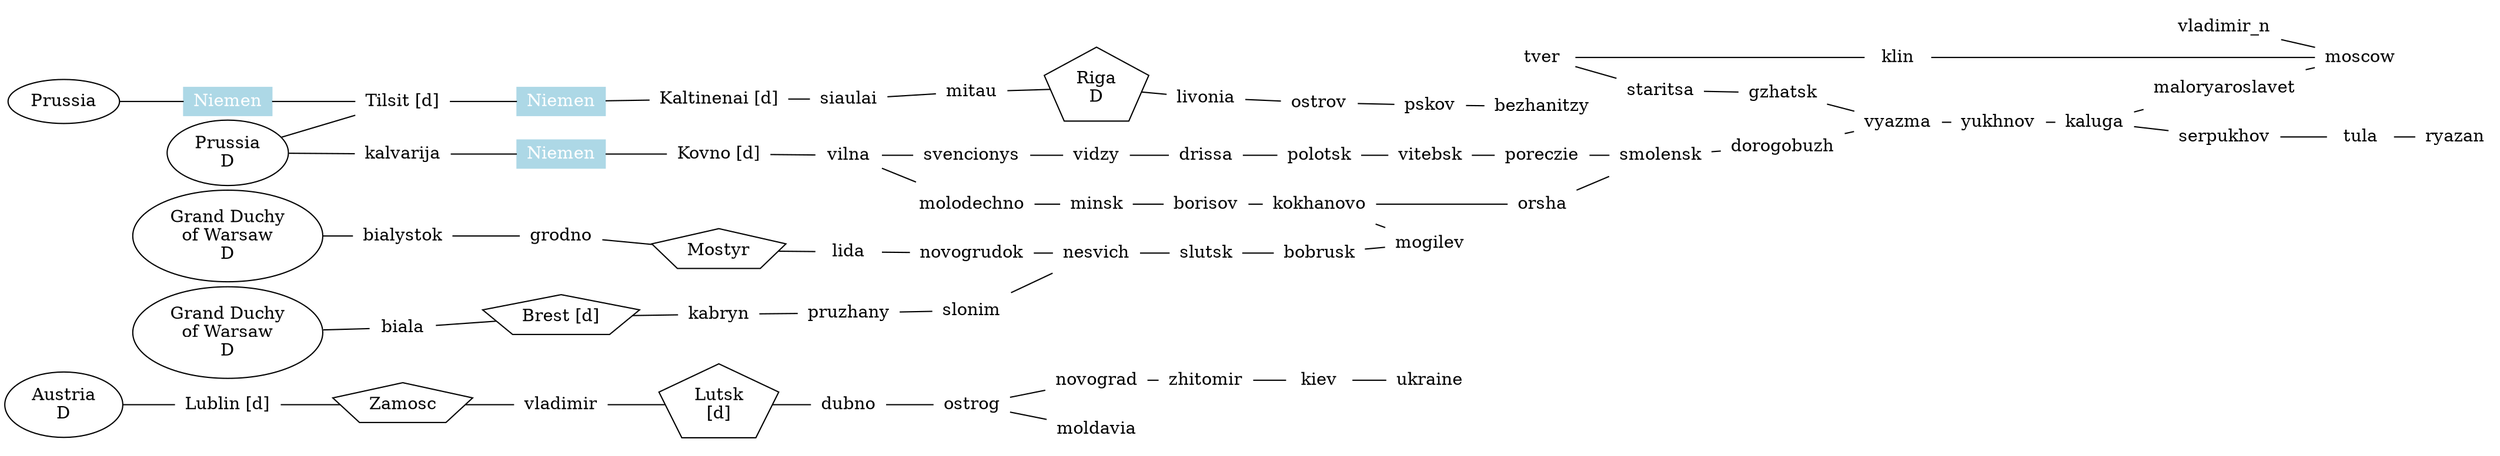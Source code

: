 
// dot1812/map.dot

strict graph {

  rankdir="LR";
  ordering="in";
  ranksep=0.05; // The rank separation, in inches. Default is 0.5.
  nodesep=0.05; // The node separation, in inches. Default is 0.25.

  node [shape=none];

  ostrog -- novograd -- zhitomir -- kiev -- ukraine;
  austria -- lublin -- zamosc -- vladimir -- lutsk -- dubno -- ostrog
    -- moldavia;
  warsaw_n -- bialystok -- grodno -- mostyr -- lida -- novogrudok -- nesvich
    -- slutsk -- bobrusk;
  warsaw_s -- biala -- brest -- kabryn -- pruzhany -- slonim -- nesvich;

  subgraph niemen_bridges {
    node [
      label="Niemen", shape=box, width=.8, height=.2,
      color=lightblue, fillcolor=lightblue, fontcolor=white, style=filled];
    n0; n1; n2;
  }

  prussia_n -- n0 -- tilsit -- n1 -- kaltinenai -- siaulai -- mitau;
  prussia_s -- tilsit;
  vladimir_n -- moscow;
  tver -- klin -- moscow;
  tver -- staritsa -- gzhatsk -- vyazma;
  kaluga -- serpukhov -- tula -- ryazan;
  vilna -- svencionys -- vidzy -- drissa -- polotsk -- vitebsk -- poreczie
    -- smolensk;
  smolensk -- dorogobuzh -- vyazma -- yukhnov -- kaluga -- maloryaroslavet
    -- moscow;
  prussia_s -- kalvarija -- n2 -- kovno -- vilna -- molodechno -- minsk
    -- borisov -- kokhanovo -- mogilev;
  kokhanovo -- orsha -- smolensk;
  //smolensk -- sverskovo -- roslavl -- bryansk -- karachev -- orel -- voronezh;
  riga -- livonia -- ostrov -- pskov -- bezhanitzy;
  mitau -- riga;
  bobrusk -- mogilev;

  // riga -- mitau;
  // kaltinenai -- nemaksciai;
  // nemaksciai -- siaulai;
  // kaltinenai -- siaulai;
  // siaulai -- mitau -- eckau;
  // panevezys -- eckau -- eckau_e -- jakobstadt;
  // siaulai -- panaevezys;
  // prussia_s -- kalvarija;
  // suwalki -- kalvarija;
  // suwalki -- szczuczy;
  // suwalki -- suwalki_e;
  // suwalki_e -- kalvarija;
  // warsaw_n -- szczuczy;
  // bialystok -- bielsk;
  // drohiczyn -- bielsk;
  // bialystok -- volkovysk;
  // mostyr -- volkovysk;
  // bialystok -- grodno;
  // suwalki -- grodno;
  // grodno -- mostyr;
  // mostyr -- lida;
  // lida -- novogrudok;
  // lida -- onuskis;
  // volkovysk -- novogrudok;
  // volkovysk -- slonim -- pruzhany;
  // kalvarija -- kovno;
  // kovno -- kedainai;
  // kovno -- onuskis;
  // kovno -- vilna;
  // vilna -- onuskis;
  // vilna -- lida;
  // vilna -- volozhin;
  // vilna -- molodechno;
  // vilna -- svencionys;
  // svencionys -- vidzy;
  // vilkomir -- svencionys;
  // vilkomir -- salakas;
  // vilkomir -- panevezys;
  // riga -- friedrichstadt -- jakobstadt;
  // riga -- venden;
  // venden -- livonia;

  riga [label="Riga\nD", shape=pentagon];
  kaltinenai [label="Kaltinenai [d]"];
  prussia_n [label="Prussia", shape=oval];
  prussia_s [label="Prussia\nD", shape=oval];
  tilsit [label="Tilsit [d]"];
  warsaw_n [label="Grand Duchy\nof Warsaw\nD", shape=oval];
  warsaw_s [label="Grand Duchy\nof Warsaw\nD", shape=oval];
  brest [label="Brest [d]", shape=pentagon];
  kovno [label="Kovno [d]"];
  lublin [label="Lublin [d]"];
  austria [label="Austria\nD", shape=oval];
  mostyr [label="Mostyr", shape=pentagon];
  zamosc [label="Zamosc", shape=pentagon];
  lutsk [label="Lutsk\n[d]", shape=pentagon];
  //suwalki_e [label=""];
  //eckau_e [label=""];
}

